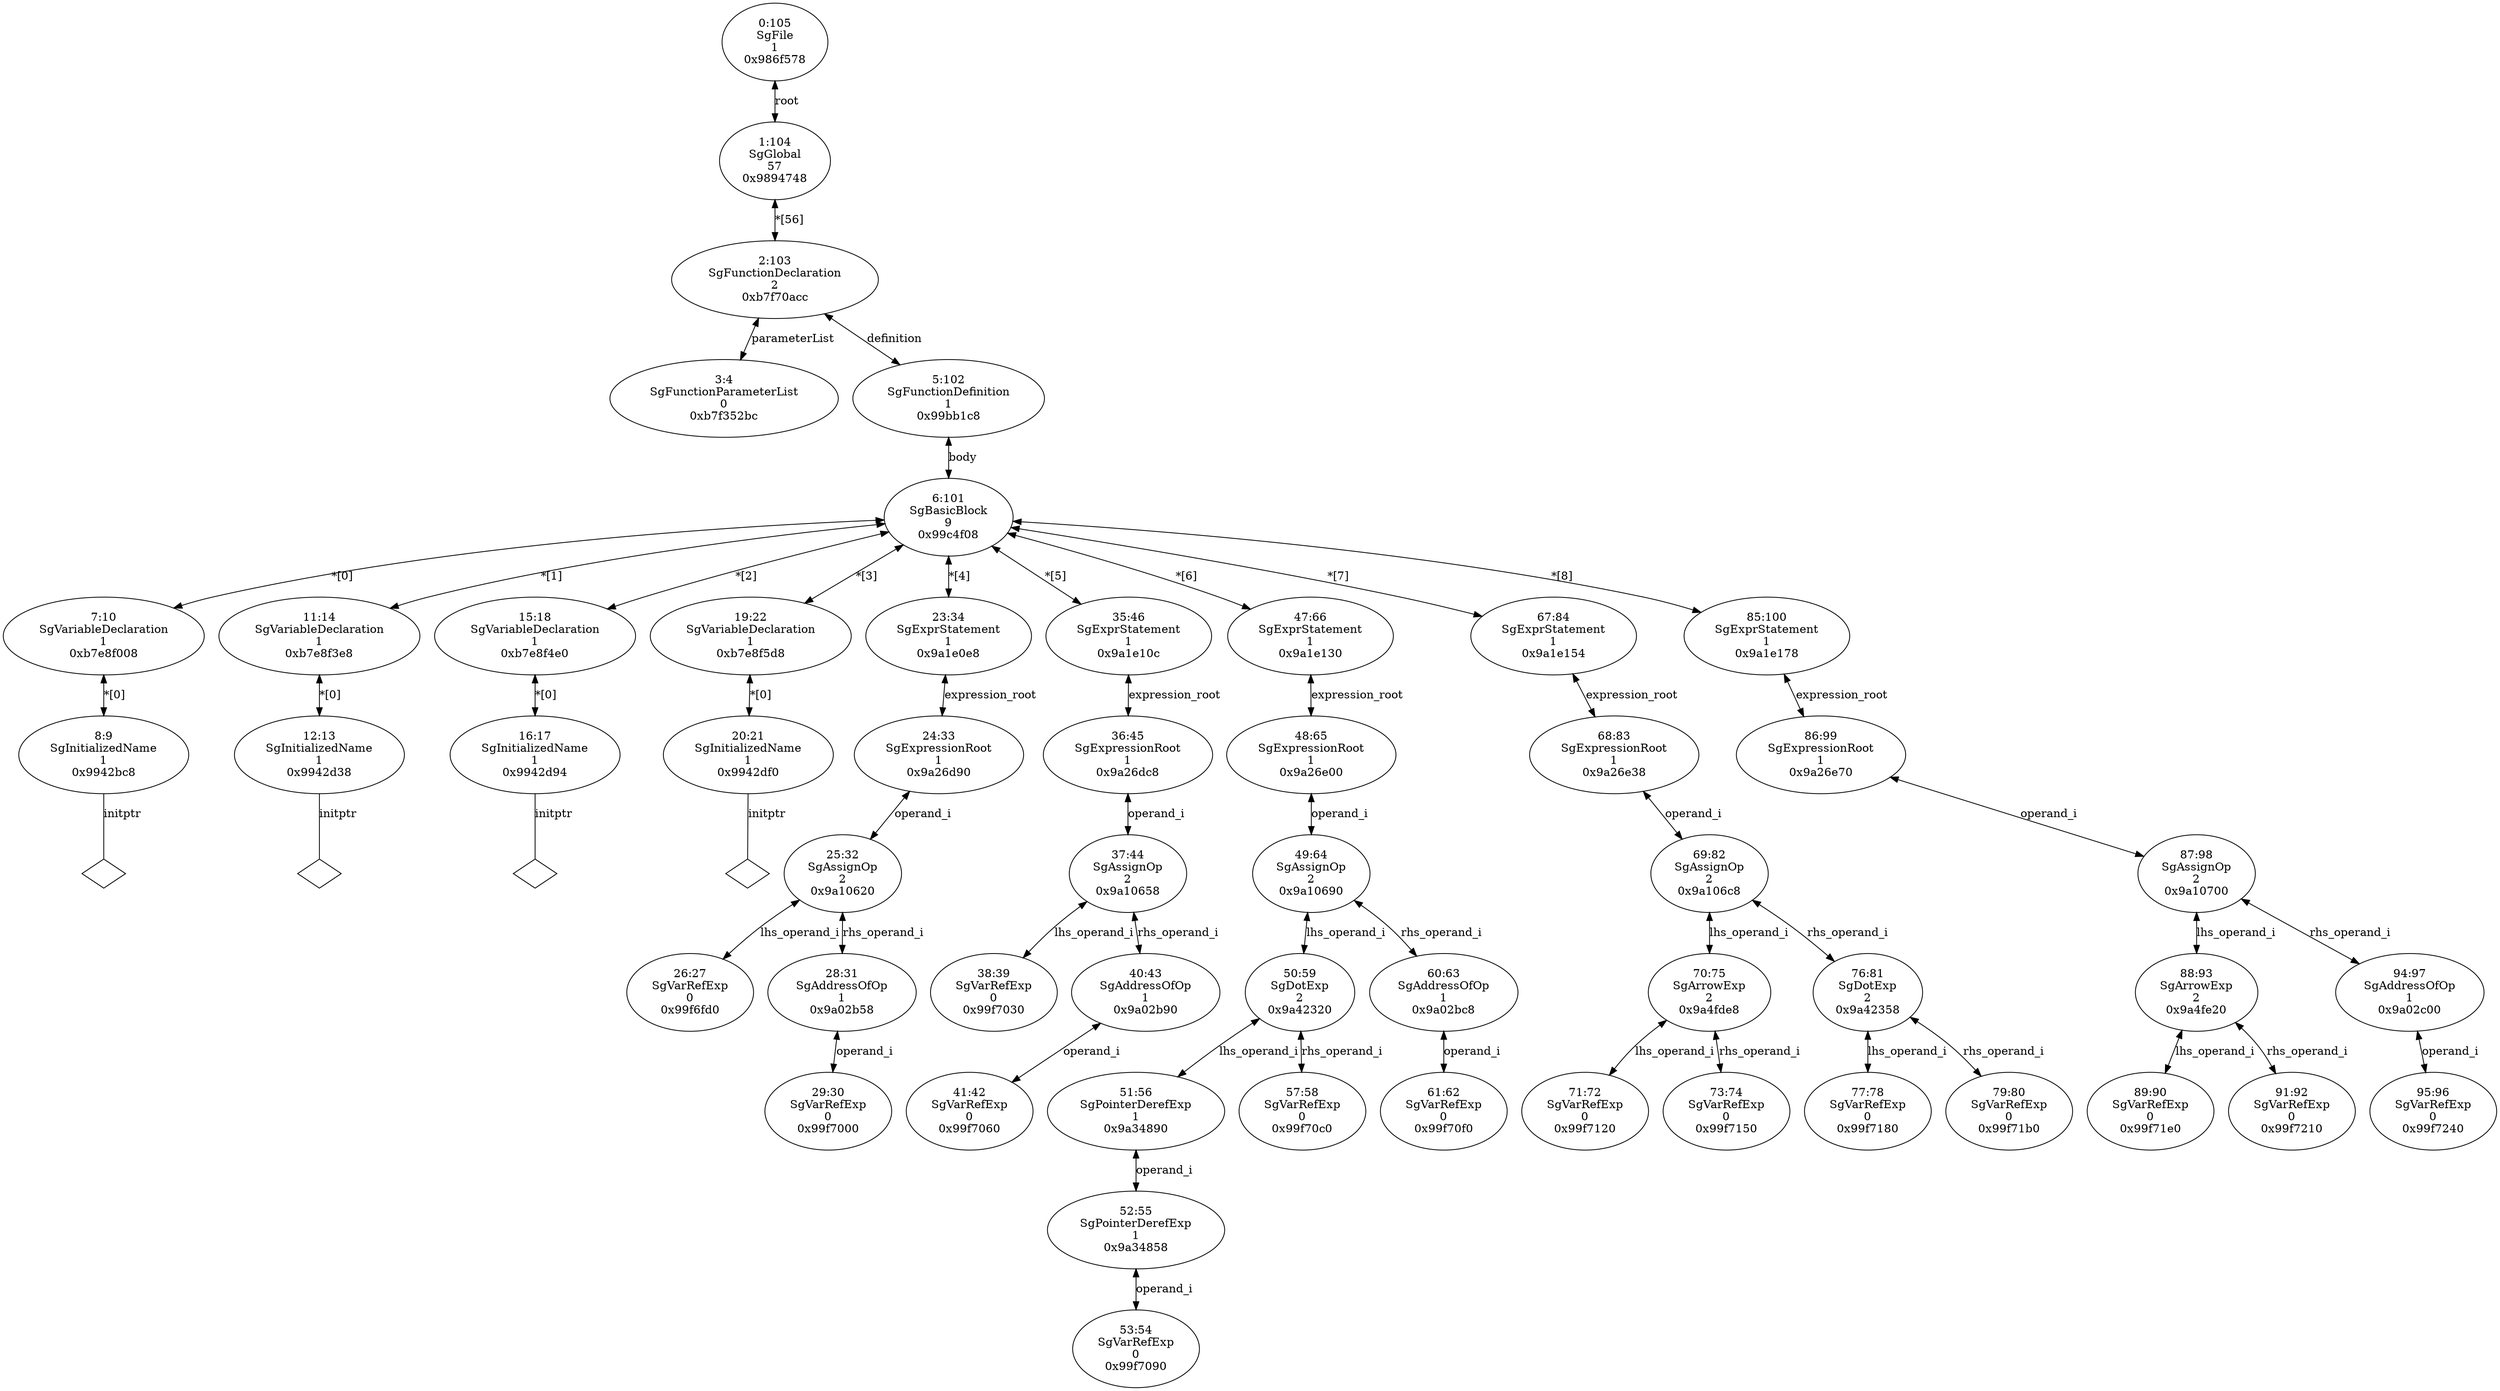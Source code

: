 digraph "G./fields.c.dot" {
"0xb7f352bc"[label="3:4\nSgFunctionParameterList\n0\n0xb7f352bc\n" ];
"0x9942bc8"[label="8:9\nSgInitializedName\n1\n0x9942bc8\n" ];
"0x9942bc8" -> "0x9942bc8__initptr__null"[label="initptr" dir=none ];
"0x9942bc8__initptr__null"[label="" shape=diamond ];
"0xb7e8f008"[label="7:10\nSgVariableDeclaration\n1\n0xb7e8f008\n" ];
"0xb7e8f008" -> "0x9942bc8"[label="*[0]" dir=both ];
"0x9942d38"[label="12:13\nSgInitializedName\n1\n0x9942d38\n" ];
"0x9942d38" -> "0x9942d38__initptr__null"[label="initptr" dir=none ];
"0x9942d38__initptr__null"[label="" shape=diamond ];
"0xb7e8f3e8"[label="11:14\nSgVariableDeclaration\n1\n0xb7e8f3e8\n" ];
"0xb7e8f3e8" -> "0x9942d38"[label="*[0]" dir=both ];
"0x9942d94"[label="16:17\nSgInitializedName\n1\n0x9942d94\n" ];
"0x9942d94" -> "0x9942d94__initptr__null"[label="initptr" dir=none ];
"0x9942d94__initptr__null"[label="" shape=diamond ];
"0xb7e8f4e0"[label="15:18\nSgVariableDeclaration\n1\n0xb7e8f4e0\n" ];
"0xb7e8f4e0" -> "0x9942d94"[label="*[0]" dir=both ];
"0x9942df0"[label="20:21\nSgInitializedName\n1\n0x9942df0\n" ];
"0x9942df0" -> "0x9942df0__initptr__null"[label="initptr" dir=none ];
"0x9942df0__initptr__null"[label="" shape=diamond ];
"0xb7e8f5d8"[label="19:22\nSgVariableDeclaration\n1\n0xb7e8f5d8\n" ];
"0xb7e8f5d8" -> "0x9942df0"[label="*[0]" dir=both ];
"0x99f6fd0"[label="26:27\nSgVarRefExp\n0\n0x99f6fd0\n" ];
"0x99f7000"[label="29:30\nSgVarRefExp\n0\n0x99f7000\n" ];
"0x9a02b58"[label="28:31\nSgAddressOfOp\n1\n0x9a02b58\n" ];
"0x9a02b58" -> "0x99f7000"[label="operand_i" dir=both ];
"0x9a10620"[label="25:32\nSgAssignOp\n2\n0x9a10620\n" ];
"0x9a10620" -> "0x99f6fd0"[label="lhs_operand_i" dir=both ];
"0x9a10620" -> "0x9a02b58"[label="rhs_operand_i" dir=both ];
"0x9a26d90"[label="24:33\nSgExpressionRoot\n1\n0x9a26d90\n" ];
"0x9a26d90" -> "0x9a10620"[label="operand_i" dir=both ];
"0x9a1e0e8"[label="23:34\nSgExprStatement\n1\n0x9a1e0e8\n" ];
"0x9a1e0e8" -> "0x9a26d90"[label="expression_root" dir=both ];
"0x99f7030"[label="38:39\nSgVarRefExp\n0\n0x99f7030\n" ];
"0x99f7060"[label="41:42\nSgVarRefExp\n0\n0x99f7060\n" ];
"0x9a02b90"[label="40:43\nSgAddressOfOp\n1\n0x9a02b90\n" ];
"0x9a02b90" -> "0x99f7060"[label="operand_i" dir=both ];
"0x9a10658"[label="37:44\nSgAssignOp\n2\n0x9a10658\n" ];
"0x9a10658" -> "0x99f7030"[label="lhs_operand_i" dir=both ];
"0x9a10658" -> "0x9a02b90"[label="rhs_operand_i" dir=both ];
"0x9a26dc8"[label="36:45\nSgExpressionRoot\n1\n0x9a26dc8\n" ];
"0x9a26dc8" -> "0x9a10658"[label="operand_i" dir=both ];
"0x9a1e10c"[label="35:46\nSgExprStatement\n1\n0x9a1e10c\n" ];
"0x9a1e10c" -> "0x9a26dc8"[label="expression_root" dir=both ];
"0x99f7090"[label="53:54\nSgVarRefExp\n0\n0x99f7090\n" ];
"0x9a34858"[label="52:55\nSgPointerDerefExp\n1\n0x9a34858\n" ];
"0x9a34858" -> "0x99f7090"[label="operand_i" dir=both ];
"0x9a34890"[label="51:56\nSgPointerDerefExp\n1\n0x9a34890\n" ];
"0x9a34890" -> "0x9a34858"[label="operand_i" dir=both ];
"0x99f70c0"[label="57:58\nSgVarRefExp\n0\n0x99f70c0\n" ];
"0x9a42320"[label="50:59\nSgDotExp\n2\n0x9a42320\n" ];
"0x9a42320" -> "0x9a34890"[label="lhs_operand_i" dir=both ];
"0x9a42320" -> "0x99f70c0"[label="rhs_operand_i" dir=both ];
"0x99f70f0"[label="61:62\nSgVarRefExp\n0\n0x99f70f0\n" ];
"0x9a02bc8"[label="60:63\nSgAddressOfOp\n1\n0x9a02bc8\n" ];
"0x9a02bc8" -> "0x99f70f0"[label="operand_i" dir=both ];
"0x9a10690"[label="49:64\nSgAssignOp\n2\n0x9a10690\n" ];
"0x9a10690" -> "0x9a42320"[label="lhs_operand_i" dir=both ];
"0x9a10690" -> "0x9a02bc8"[label="rhs_operand_i" dir=both ];
"0x9a26e00"[label="48:65\nSgExpressionRoot\n1\n0x9a26e00\n" ];
"0x9a26e00" -> "0x9a10690"[label="operand_i" dir=both ];
"0x9a1e130"[label="47:66\nSgExprStatement\n1\n0x9a1e130\n" ];
"0x9a1e130" -> "0x9a26e00"[label="expression_root" dir=both ];
"0x99f7120"[label="71:72\nSgVarRefExp\n0\n0x99f7120\n" ];
"0x99f7150"[label="73:74\nSgVarRefExp\n0\n0x99f7150\n" ];
"0x9a4fde8"[label="70:75\nSgArrowExp\n2\n0x9a4fde8\n" ];
"0x9a4fde8" -> "0x99f7120"[label="lhs_operand_i" dir=both ];
"0x9a4fde8" -> "0x99f7150"[label="rhs_operand_i" dir=both ];
"0x99f7180"[label="77:78\nSgVarRefExp\n0\n0x99f7180\n" ];
"0x99f71b0"[label="79:80\nSgVarRefExp\n0\n0x99f71b0\n" ];
"0x9a42358"[label="76:81\nSgDotExp\n2\n0x9a42358\n" ];
"0x9a42358" -> "0x99f7180"[label="lhs_operand_i" dir=both ];
"0x9a42358" -> "0x99f71b0"[label="rhs_operand_i" dir=both ];
"0x9a106c8"[label="69:82\nSgAssignOp\n2\n0x9a106c8\n" ];
"0x9a106c8" -> "0x9a4fde8"[label="lhs_operand_i" dir=both ];
"0x9a106c8" -> "0x9a42358"[label="rhs_operand_i" dir=both ];
"0x9a26e38"[label="68:83\nSgExpressionRoot\n1\n0x9a26e38\n" ];
"0x9a26e38" -> "0x9a106c8"[label="operand_i" dir=both ];
"0x9a1e154"[label="67:84\nSgExprStatement\n1\n0x9a1e154\n" ];
"0x9a1e154" -> "0x9a26e38"[label="expression_root" dir=both ];
"0x99f71e0"[label="89:90\nSgVarRefExp\n0\n0x99f71e0\n" ];
"0x99f7210"[label="91:92\nSgVarRefExp\n0\n0x99f7210\n" ];
"0x9a4fe20"[label="88:93\nSgArrowExp\n2\n0x9a4fe20\n" ];
"0x9a4fe20" -> "0x99f71e0"[label="lhs_operand_i" dir=both ];
"0x9a4fe20" -> "0x99f7210"[label="rhs_operand_i" dir=both ];
"0x99f7240"[label="95:96\nSgVarRefExp\n0\n0x99f7240\n" ];
"0x9a02c00"[label="94:97\nSgAddressOfOp\n1\n0x9a02c00\n" ];
"0x9a02c00" -> "0x99f7240"[label="operand_i" dir=both ];
"0x9a10700"[label="87:98\nSgAssignOp\n2\n0x9a10700\n" ];
"0x9a10700" -> "0x9a4fe20"[label="lhs_operand_i" dir=both ];
"0x9a10700" -> "0x9a02c00"[label="rhs_operand_i" dir=both ];
"0x9a26e70"[label="86:99\nSgExpressionRoot\n1\n0x9a26e70\n" ];
"0x9a26e70" -> "0x9a10700"[label="operand_i" dir=both ];
"0x9a1e178"[label="85:100\nSgExprStatement\n1\n0x9a1e178\n" ];
"0x9a1e178" -> "0x9a26e70"[label="expression_root" dir=both ];
"0x99c4f08"[label="6:101\nSgBasicBlock\n9\n0x99c4f08\n" ];
"0x99c4f08" -> "0xb7e8f008"[label="*[0]" dir=both ];
"0x99c4f08" -> "0xb7e8f3e8"[label="*[1]" dir=both ];
"0x99c4f08" -> "0xb7e8f4e0"[label="*[2]" dir=both ];
"0x99c4f08" -> "0xb7e8f5d8"[label="*[3]" dir=both ];
"0x99c4f08" -> "0x9a1e0e8"[label="*[4]" dir=both ];
"0x99c4f08" -> "0x9a1e10c"[label="*[5]" dir=both ];
"0x99c4f08" -> "0x9a1e130"[label="*[6]" dir=both ];
"0x99c4f08" -> "0x9a1e154"[label="*[7]" dir=both ];
"0x99c4f08" -> "0x9a1e178"[label="*[8]" dir=both ];
"0x99bb1c8"[label="5:102\nSgFunctionDefinition\n1\n0x99bb1c8\n" ];
"0x99bb1c8" -> "0x99c4f08"[label="body" dir=both ];
"0xb7f70acc"[label="2:103\nSgFunctionDeclaration\n2\n0xb7f70acc\n" ];
"0xb7f70acc" -> "0xb7f352bc"[label="parameterList" dir=both ];
"0xb7f70acc" -> "0x99bb1c8"[label="definition" dir=both ];
"0x9894748"[label="1:104\nSgGlobal\n57\n0x9894748\n" ];
"0x9894748" -> "0xb7f70acc"[label="*[56]" dir=both ];
"0x986f578"[label="0:105\nSgFile\n1\n0x986f578\n" ];
"0x986f578" -> "0x9894748"[label="root" dir=both ];
}
